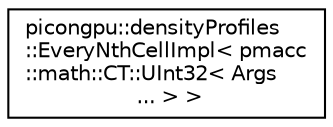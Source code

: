 digraph "Graphical Class Hierarchy"
{
 // LATEX_PDF_SIZE
  edge [fontname="Helvetica",fontsize="10",labelfontname="Helvetica",labelfontsize="10"];
  node [fontname="Helvetica",fontsize="10",shape=record];
  rankdir="LR";
  Node0 [label="picongpu::densityProfiles\l::EveryNthCellImpl\< pmacc\l::math::CT::UInt32\< Args\l ... \> \>",height=0.2,width=0.4,color="black", fillcolor="white", style="filled",URL="$structpicongpu_1_1density_profiles_1_1_every_nth_cell_impl_3_01pmacc_1_1math_1_1_c_t_1_1_u_int32_3_01_args_01_8_8_8_01_4_01_4.html",tooltip=" "];
}
